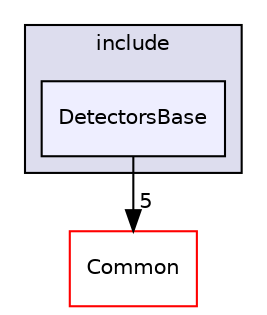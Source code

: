 digraph "/home/travis/build/AliceO2Group/AliceO2/Detectors/Base/include/DetectorsBase" {
  bgcolor=transparent;
  compound=true
  node [ fontsize="10", fontname="Helvetica"];
  edge [ labelfontsize="10", labelfontname="Helvetica"];
  subgraph clusterdir_548839eeca1931d32df07653a7903e44 {
    graph [ bgcolor="#ddddee", pencolor="black", label="include" fontname="Helvetica", fontsize="10", URL="dir_548839eeca1931d32df07653a7903e44.html"]
  dir_ebd881cb3be9af9de1e2db4daa6c5c6f [shape=box, label="DetectorsBase", style="filled", fillcolor="#eeeeff", pencolor="black", URL="dir_ebd881cb3be9af9de1e2db4daa6c5c6f.html"];
  }
  dir_4ab6b4cc6a7edbff49100e9123df213f [shape=box label="Common" color="red" URL="dir_4ab6b4cc6a7edbff49100e9123df213f.html"];
  dir_ebd881cb3be9af9de1e2db4daa6c5c6f->dir_4ab6b4cc6a7edbff49100e9123df213f [headlabel="5", labeldistance=1.5 headhref="dir_000075_000016.html"];
}
